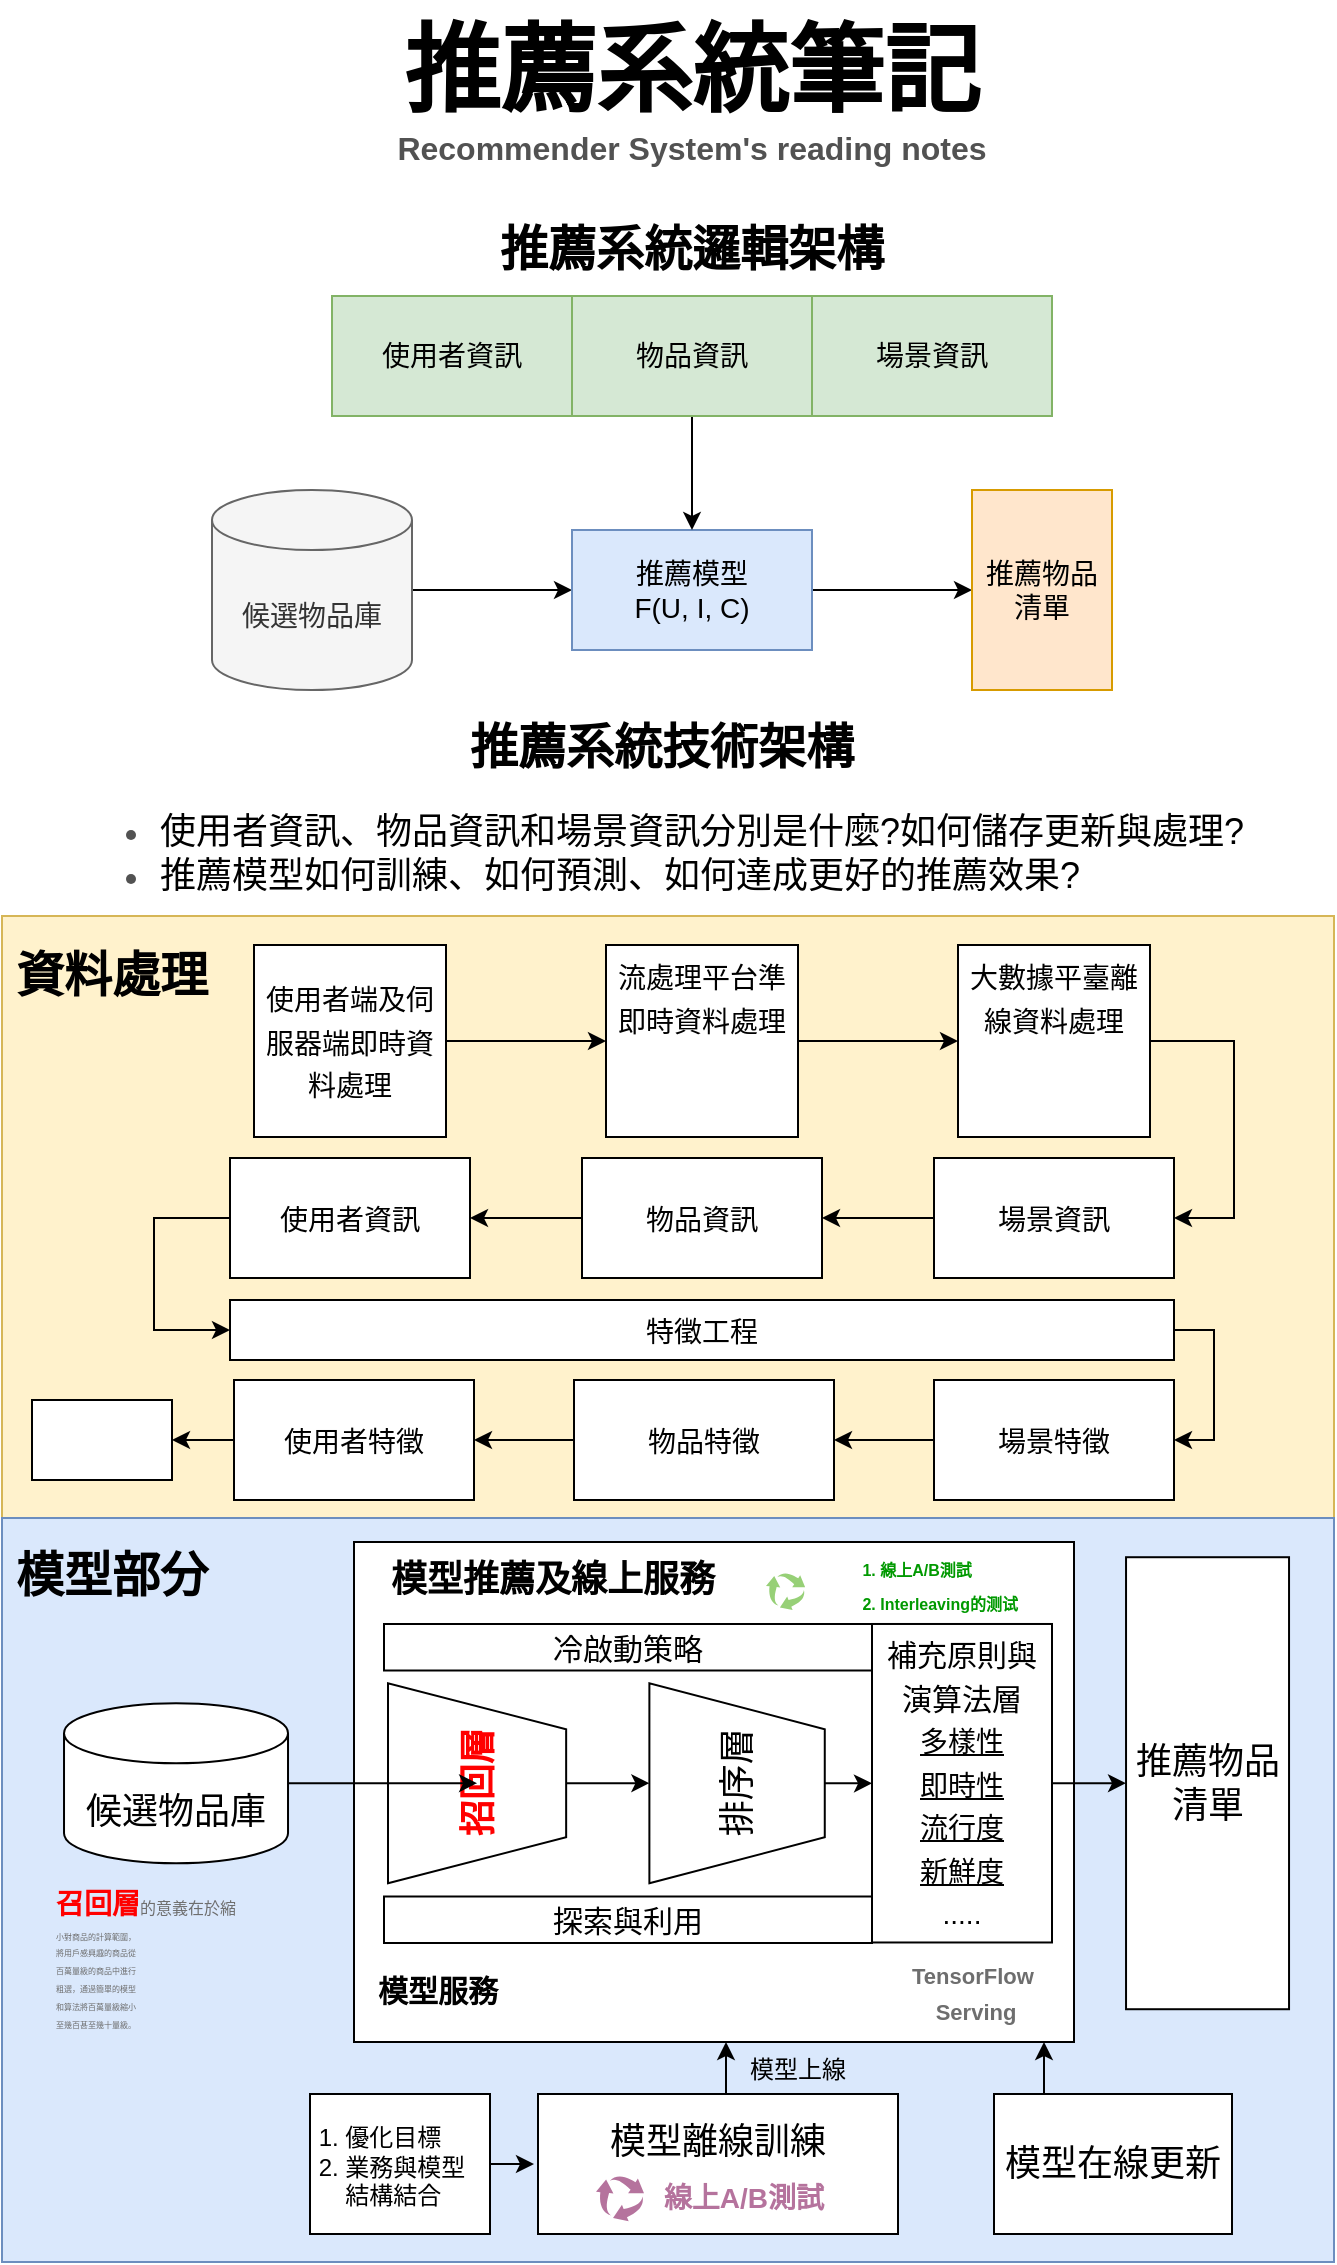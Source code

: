<mxfile version="15.8.6" type="github" pages="2">
  <diagram id="5sF5ZyrV6DTs_JzKhUMP" name="第1頁">
    <mxGraphModel dx="1185" dy="635" grid="1" gridSize="10" guides="1" tooltips="1" connect="1" arrows="1" fold="1" page="1" pageScale="1" pageWidth="827" pageHeight="1169" math="0" shadow="0">
      <root>
        <mxCell id="0" />
        <mxCell id="1" parent="0" />
        <mxCell id="dWe2MXaykKoBHlvBB-Hw-3" value="" style="edgeStyle=orthogonalEdgeStyle;rounded=0;orthogonalLoop=1;jettySize=auto;html=1;" edge="1" parent="1" source="dWe2MXaykKoBHlvBB-Hw-1" target="dWe2MXaykKoBHlvBB-Hw-2">
          <mxGeometry relative="1" as="geometry" />
        </mxCell>
        <mxCell id="dWe2MXaykKoBHlvBB-Hw-1" value="&lt;font style=&quot;font-size: 14px&quot;&gt;候選物品庫&lt;/font&gt;" style="shape=cylinder3;whiteSpace=wrap;html=1;boundedLbl=1;backgroundOutline=1;size=15;fillColor=#f5f5f5;fontColor=#333333;strokeColor=#666666;" vertex="1" parent="1">
          <mxGeometry x="189" y="265" width="100" height="100" as="geometry" />
        </mxCell>
        <mxCell id="dWe2MXaykKoBHlvBB-Hw-5" value="" style="edgeStyle=orthogonalEdgeStyle;rounded=0;orthogonalLoop=1;jettySize=auto;html=1;" edge="1" parent="1" source="dWe2MXaykKoBHlvBB-Hw-2" target="dWe2MXaykKoBHlvBB-Hw-4">
          <mxGeometry relative="1" as="geometry" />
        </mxCell>
        <mxCell id="dWe2MXaykKoBHlvBB-Hw-2" value="&lt;font style=&quot;font-size: 14px&quot;&gt;推薦模型&lt;br&gt;F(U, I, C)&lt;/font&gt;" style="whiteSpace=wrap;html=1;fillColor=#dae8fc;strokeColor=#6c8ebf;" vertex="1" parent="1">
          <mxGeometry x="369" y="285" width="120" height="60" as="geometry" />
        </mxCell>
        <mxCell id="dWe2MXaykKoBHlvBB-Hw-4" value="&lt;font style=&quot;font-size: 14px&quot;&gt;推薦物品清單&lt;/font&gt;" style="whiteSpace=wrap;html=1;fillColor=#ffe6cc;strokeColor=#d79b00;" vertex="1" parent="1">
          <mxGeometry x="569" y="265" width="70" height="100" as="geometry" />
        </mxCell>
        <mxCell id="dWe2MXaykKoBHlvBB-Hw-8" value="" style="edgeStyle=orthogonalEdgeStyle;rounded=0;orthogonalLoop=1;jettySize=auto;html=1;" edge="1" parent="1" source="dWe2MXaykKoBHlvBB-Hw-6" target="dWe2MXaykKoBHlvBB-Hw-2">
          <mxGeometry relative="1" as="geometry" />
        </mxCell>
        <mxCell id="dWe2MXaykKoBHlvBB-Hw-6" value="&lt;font style=&quot;font-size: 14px&quot;&gt;物品資訊&lt;/font&gt;" style="whiteSpace=wrap;html=1;fillColor=#d5e8d4;strokeColor=#82b366;" vertex="1" parent="1">
          <mxGeometry x="369" y="168" width="120" height="60" as="geometry" />
        </mxCell>
        <mxCell id="dWe2MXaykKoBHlvBB-Hw-9" value="&lt;font style=&quot;font-size: 14px&quot;&gt;場景資訊&lt;/font&gt;" style="whiteSpace=wrap;html=1;fillColor=#d5e8d4;strokeColor=#82b366;" vertex="1" parent="1">
          <mxGeometry x="489" y="168" width="120" height="60" as="geometry" />
        </mxCell>
        <mxCell id="dWe2MXaykKoBHlvBB-Hw-11" value="&lt;font style=&quot;font-size: 14px&quot;&gt;使用者資訊&lt;/font&gt;" style="whiteSpace=wrap;html=1;fillColor=#d5e8d4;strokeColor=#82b366;" vertex="1" parent="1">
          <mxGeometry x="249" y="168" width="120" height="60" as="geometry" />
        </mxCell>
        <mxCell id="dWe2MXaykKoBHlvBB-Hw-13" value="&lt;font style=&quot;font-size: 24px&quot;&gt;&lt;b&gt;推薦系統邏輯架構&lt;/b&gt;&lt;/font&gt;" style="text;html=1;strokeColor=none;fillColor=none;align=center;verticalAlign=middle;whiteSpace=wrap;rounded=0;" vertex="1" parent="1">
          <mxGeometry x="324" y="130" width="210" height="30" as="geometry" />
        </mxCell>
        <mxCell id="dWe2MXaykKoBHlvBB-Hw-14" value="&lt;font&gt;&lt;b&gt;&lt;span style=&quot;font-size: 48px&quot;&gt;推薦系統筆記&lt;/span&gt;&lt;br&gt;&lt;font color=&quot;#525252&quot;&gt;&lt;font size=&quot;3&quot;&gt;Recommender System&#39;s&amp;nbsp;&lt;/font&gt;&lt;span style=&quot;font-size: medium&quot;&gt;reading notes&lt;/span&gt;&lt;/font&gt;&lt;/b&gt;&lt;font size=&quot;3&quot;&gt;&lt;br&gt;&lt;/font&gt;&lt;/font&gt;" style="text;html=1;strokeColor=none;fillColor=none;align=center;verticalAlign=middle;whiteSpace=wrap;rounded=0;fontSize=14;" vertex="1" parent="1">
          <mxGeometry x="208" y="20" width="442" height="90" as="geometry" />
        </mxCell>
        <mxCell id="dWe2MXaykKoBHlvBB-Hw-15" value="&lt;p style=&quot;line-height: 1.3&quot;&gt;&lt;/p&gt;&lt;div&gt;&lt;span style=&quot;color: rgb(0 , 0 , 0)&quot;&gt;&lt;font style=&quot;font-size: 24px&quot;&gt;&lt;b&gt;推薦系統技術架構&lt;/b&gt;&lt;/font&gt;&lt;/span&gt;&lt;/div&gt;&lt;div style=&quot;text-align: left&quot;&gt;&lt;ul&gt;&lt;li&gt;&lt;span style=&quot;color: rgb(0 , 0 , 0)&quot;&gt;使用者資訊、物品資訊和場景資訊分別是什麼?如何儲存更&lt;/span&gt;&lt;font color=&quot;#000000&quot;&gt;新與處理?&lt;/font&gt;&lt;/li&gt;&lt;li&gt;&lt;span&gt;&lt;font color=&quot;#000000&quot;&gt;推薦模型如何訓練、如何預測、如何達成更好的推薦效果?&lt;/font&gt;&lt;/span&gt;&lt;/li&gt;&lt;/ul&gt;&lt;/div&gt;&lt;p&gt;&lt;/p&gt;" style="text;html=1;strokeColor=none;fillColor=none;align=center;verticalAlign=middle;whiteSpace=wrap;rounded=0;fontSize=18;fontColor=#525252;" vertex="1" parent="1">
          <mxGeometry x="99" y="369" width="630" height="110" as="geometry" />
        </mxCell>
        <mxCell id="dWe2MXaykKoBHlvBB-Hw-17" value="" style="rounded=0;whiteSpace=wrap;html=1;labelBackgroundColor=#FFFF66;fontSize=18;fillColor=#fff2cc;strokeColor=#d6b656;" vertex="1" parent="1">
          <mxGeometry x="84" y="478" width="666" height="301" as="geometry" />
        </mxCell>
        <mxCell id="dWe2MXaykKoBHlvBB-Hw-19" value="&lt;font style=&quot;font-size: 24px&quot;&gt;&lt;b&gt;資料處理&lt;/b&gt;&lt;/font&gt;" style="text;html=1;strokeColor=none;fillColor=none;align=center;verticalAlign=middle;whiteSpace=wrap;rounded=0;labelBackgroundColor=none;fontSize=18;fontColor=#000000;" vertex="1" parent="1">
          <mxGeometry x="84" y="492.5" width="110" height="30" as="geometry" />
        </mxCell>
        <mxCell id="dWe2MXaykKoBHlvBB-Hw-23" value="" style="edgeStyle=orthogonalEdgeStyle;rounded=0;orthogonalLoop=1;jettySize=auto;html=1;fontSize=14;fontColor=#000000;" edge="1" parent="1" source="dWe2MXaykKoBHlvBB-Hw-21" target="dWe2MXaykKoBHlvBB-Hw-22">
          <mxGeometry relative="1" as="geometry" />
        </mxCell>
        <mxCell id="dWe2MXaykKoBHlvBB-Hw-21" value="&lt;font style=&quot;font-size: 14px&quot;&gt;使用者端及伺服器端即時資料處理&lt;/font&gt;" style="whiteSpace=wrap;html=1;aspect=fixed;labelBackgroundColor=none;fontSize=18;align=center;" vertex="1" parent="1">
          <mxGeometry x="210" y="492.5" width="96" height="96" as="geometry" />
        </mxCell>
        <mxCell id="dWe2MXaykKoBHlvBB-Hw-25" value="" style="edgeStyle=orthogonalEdgeStyle;rounded=0;orthogonalLoop=1;jettySize=auto;html=1;fontSize=14;fontColor=#000000;" edge="1" parent="1" source="dWe2MXaykKoBHlvBB-Hw-22" target="dWe2MXaykKoBHlvBB-Hw-24">
          <mxGeometry relative="1" as="geometry" />
        </mxCell>
        <mxCell id="dWe2MXaykKoBHlvBB-Hw-22" value="&lt;font style=&quot;font-size: 14px&quot;&gt;流處理平台準即時資料處理&lt;br&gt;&amp;nbsp;&amp;nbsp;&lt;br&gt;&amp;nbsp;&amp;nbsp;&lt;br&gt;&lt;/font&gt;" style="whiteSpace=wrap;html=1;aspect=fixed;labelBackgroundColor=none;fontSize=18;align=center;" vertex="1" parent="1">
          <mxGeometry x="386" y="492.5" width="96" height="96" as="geometry" />
        </mxCell>
        <mxCell id="dWe2MXaykKoBHlvBB-Hw-30" value="" style="edgeStyle=orthogonalEdgeStyle;rounded=0;orthogonalLoop=1;jettySize=auto;html=1;fontSize=14;fontColor=#000000;exitX=1;exitY=0.5;exitDx=0;exitDy=0;entryX=1;entryY=0.5;entryDx=0;entryDy=0;" edge="1" parent="1" source="dWe2MXaykKoBHlvBB-Hw-24" target="dWe2MXaykKoBHlvBB-Hw-29">
          <mxGeometry relative="1" as="geometry">
            <Array as="points">
              <mxPoint x="700" y="541" />
              <mxPoint x="700" y="629" />
            </Array>
          </mxGeometry>
        </mxCell>
        <mxCell id="dWe2MXaykKoBHlvBB-Hw-24" value="&lt;span style=&quot;font-size: 14px&quot;&gt;大數據平臺離線資料處理&lt;br&gt;&amp;nbsp;&lt;br&gt;&amp;nbsp;&lt;br&gt;&lt;/span&gt;" style="whiteSpace=wrap;html=1;aspect=fixed;labelBackgroundColor=none;fontSize=18;align=center;" vertex="1" parent="1">
          <mxGeometry x="562" y="492.5" width="96" height="96" as="geometry" />
        </mxCell>
        <mxCell id="dWe2MXaykKoBHlvBB-Hw-32" value="" style="edgeStyle=orthogonalEdgeStyle;rounded=0;orthogonalLoop=1;jettySize=auto;html=1;fontSize=14;fontColor=#000000;" edge="1" parent="1" source="dWe2MXaykKoBHlvBB-Hw-29" target="dWe2MXaykKoBHlvBB-Hw-31">
          <mxGeometry relative="1" as="geometry" />
        </mxCell>
        <mxCell id="dWe2MXaykKoBHlvBB-Hw-29" value="&lt;font style=&quot;font-size: 14px&quot;&gt;場景資訊&lt;/font&gt;" style="whiteSpace=wrap;html=1;fontSize=18;" vertex="1" parent="1">
          <mxGeometry x="550" y="599" width="120" height="60" as="geometry" />
        </mxCell>
        <mxCell id="dWe2MXaykKoBHlvBB-Hw-34" value="" style="edgeStyle=orthogonalEdgeStyle;rounded=0;orthogonalLoop=1;jettySize=auto;html=1;fontSize=14;fontColor=#000000;" edge="1" parent="1" source="dWe2MXaykKoBHlvBB-Hw-31" target="dWe2MXaykKoBHlvBB-Hw-33">
          <mxGeometry relative="1" as="geometry" />
        </mxCell>
        <mxCell id="dWe2MXaykKoBHlvBB-Hw-31" value="&lt;font style=&quot;font-size: 14px&quot;&gt;物品資訊&lt;/font&gt;" style="whiteSpace=wrap;html=1;fontSize=18;" vertex="1" parent="1">
          <mxGeometry x="374" y="599" width="120" height="60" as="geometry" />
        </mxCell>
        <mxCell id="dWe2MXaykKoBHlvBB-Hw-38" value="" style="edgeStyle=orthogonalEdgeStyle;rounded=0;orthogonalLoop=1;jettySize=auto;html=1;fontSize=14;fontColor=#000000;entryX=0;entryY=0.5;entryDx=0;entryDy=0;" edge="1" parent="1" source="dWe2MXaykKoBHlvBB-Hw-33" target="dWe2MXaykKoBHlvBB-Hw-35">
          <mxGeometry relative="1" as="geometry">
            <mxPoint x="70" y="629" as="targetPoint" />
            <Array as="points">
              <mxPoint x="160" y="629" />
              <mxPoint x="160" y="685" />
            </Array>
          </mxGeometry>
        </mxCell>
        <mxCell id="dWe2MXaykKoBHlvBB-Hw-33" value="&lt;font style=&quot;font-size: 14px&quot;&gt;使用者資訊&lt;/font&gt;" style="whiteSpace=wrap;html=1;fontSize=18;" vertex="1" parent="1">
          <mxGeometry x="198" y="599" width="120" height="60" as="geometry" />
        </mxCell>
        <mxCell id="dWe2MXaykKoBHlvBB-Hw-65" value="" style="edgeStyle=orthogonalEdgeStyle;rounded=0;orthogonalLoop=1;jettySize=auto;html=1;fontSize=14;fontColor=#000000;entryX=1;entryY=0.5;entryDx=0;entryDy=0;exitX=1;exitY=0.5;exitDx=0;exitDy=0;" edge="1" parent="1" source="dWe2MXaykKoBHlvBB-Hw-35" target="dWe2MXaykKoBHlvBB-Hw-41">
          <mxGeometry relative="1" as="geometry">
            <mxPoint x="926" y="699" as="targetPoint" />
          </mxGeometry>
        </mxCell>
        <mxCell id="dWe2MXaykKoBHlvBB-Hw-35" value="&lt;font style=&quot;font-size: 14px&quot;&gt;特徵工程&lt;/font&gt;" style="whiteSpace=wrap;html=1;fontSize=18;" vertex="1" parent="1">
          <mxGeometry x="198" y="670" width="472" height="30" as="geometry" />
        </mxCell>
        <mxCell id="dWe2MXaykKoBHlvBB-Hw-44" value="" style="edgeStyle=orthogonalEdgeStyle;rounded=0;orthogonalLoop=1;jettySize=auto;html=1;fontSize=14;fontColor=#000000;" edge="1" parent="1" source="dWe2MXaykKoBHlvBB-Hw-41" target="dWe2MXaykKoBHlvBB-Hw-43">
          <mxGeometry relative="1" as="geometry" />
        </mxCell>
        <mxCell id="dWe2MXaykKoBHlvBB-Hw-41" value="&lt;font style=&quot;font-size: 14px&quot;&gt;場景特徵&lt;/font&gt;" style="whiteSpace=wrap;html=1;fontSize=18;" vertex="1" parent="1">
          <mxGeometry x="550" y="710" width="120" height="60" as="geometry" />
        </mxCell>
        <mxCell id="dWe2MXaykKoBHlvBB-Hw-46" value="" style="edgeStyle=orthogonalEdgeStyle;rounded=0;orthogonalLoop=1;jettySize=auto;html=1;fontSize=14;fontColor=#000000;" edge="1" parent="1" source="dWe2MXaykKoBHlvBB-Hw-43" target="dWe2MXaykKoBHlvBB-Hw-45">
          <mxGeometry relative="1" as="geometry" />
        </mxCell>
        <mxCell id="dWe2MXaykKoBHlvBB-Hw-43" value="&lt;font style=&quot;font-size: 14px&quot;&gt;物品特徵&lt;/font&gt;" style="whiteSpace=wrap;html=1;fontSize=18;" vertex="1" parent="1">
          <mxGeometry x="370" y="710" width="130" height="60" as="geometry" />
        </mxCell>
        <mxCell id="M_1Vf_KlxyBdrlva_uEi-7" value="" style="edgeStyle=orthogonalEdgeStyle;rounded=0;orthogonalLoop=1;jettySize=auto;html=1;fontSize=15;fontColor=#B5739D;" edge="1" parent="1" source="dWe2MXaykKoBHlvBB-Hw-45" target="M_1Vf_KlxyBdrlva_uEi-6">
          <mxGeometry relative="1" as="geometry" />
        </mxCell>
        <mxCell id="dWe2MXaykKoBHlvBB-Hw-45" value="&lt;font style=&quot;font-size: 14px&quot;&gt;使用者特徵&lt;/font&gt;" style="whiteSpace=wrap;html=1;fontSize=18;" vertex="1" parent="1">
          <mxGeometry x="200" y="710" width="120" height="60" as="geometry" />
        </mxCell>
        <mxCell id="dWe2MXaykKoBHlvBB-Hw-47" value="" style="rounded=0;whiteSpace=wrap;html=1;labelBackgroundColor=none;fontSize=24;fillColor=#dae8fc;strokeColor=#6c8ebf;" vertex="1" parent="1">
          <mxGeometry x="84" y="779" width="666" height="372" as="geometry" />
        </mxCell>
        <mxCell id="dWe2MXaykKoBHlvBB-Hw-48" value="&lt;span style=&quot;font-size: 24px&quot;&gt;&lt;b&gt;模型部分&lt;/b&gt;&lt;/span&gt;" style="text;html=1;strokeColor=none;fillColor=none;align=center;verticalAlign=middle;whiteSpace=wrap;rounded=0;labelBackgroundColor=none;fontSize=18;fontColor=#000000;" vertex="1" parent="1">
          <mxGeometry x="84" y="793" width="110" height="30" as="geometry" />
        </mxCell>
        <mxCell id="dWe2MXaykKoBHlvBB-Hw-49" value="&lt;font style=&quot;font-size: 18px&quot;&gt;候選物品庫&lt;/font&gt;" style="shape=cylinder3;whiteSpace=wrap;html=1;boundedLbl=1;backgroundOutline=1;size=15;labelBackgroundColor=none;fontSize=24;" vertex="1" parent="1">
          <mxGeometry x="115.01" y="871.61" width="112" height="80" as="geometry" />
        </mxCell>
        <mxCell id="dWe2MXaykKoBHlvBB-Hw-50" value="" style="whiteSpace=wrap;html=1;fontSize=24;" vertex="1" parent="1">
          <mxGeometry x="260" y="791" width="360" height="250" as="geometry" />
        </mxCell>
        <mxCell id="dWe2MXaykKoBHlvBB-Hw-56" value="" style="edgeStyle=orthogonalEdgeStyle;rounded=0;orthogonalLoop=1;jettySize=auto;html=1;fontSize=18;fontColor=#000000;" edge="1" parent="1" source="dWe2MXaykKoBHlvBB-Hw-54" target="dWe2MXaykKoBHlvBB-Hw-55">
          <mxGeometry relative="1" as="geometry" />
        </mxCell>
        <mxCell id="dWe2MXaykKoBHlvBB-Hw-54" value="&lt;font color=&quot;#ff0000&quot;&gt;&lt;b&gt;招回層&lt;/b&gt;&lt;/font&gt;" style="verticalLabelPosition=middle;verticalAlign=middle;html=1;shape=trapezoid;perimeter=trapezoidPerimeter;whiteSpace=wrap;size=0.23;arcSize=10;flipV=1;labelPosition=center;align=center;labelBackgroundColor=none;fontSize=18;fontColor=#000000;fillColor=none;rotation=-90;" vertex="1" parent="1">
          <mxGeometry x="271.54" y="867.08" width="100" height="89.07" as="geometry" />
        </mxCell>
        <mxCell id="dWe2MXaykKoBHlvBB-Hw-85" value="" style="edgeStyle=orthogonalEdgeStyle;rounded=0;orthogonalLoop=1;jettySize=auto;html=1;fontSize=18;fontColor=#B5739D;entryX=0;entryY=0.5;entryDx=0;entryDy=0;" edge="1" parent="1" source="dWe2MXaykKoBHlvBB-Hw-55" target="dWe2MXaykKoBHlvBB-Hw-58">
          <mxGeometry relative="1" as="geometry">
            <mxPoint x="442" y="911.37" as="targetPoint" />
          </mxGeometry>
        </mxCell>
        <mxCell id="dWe2MXaykKoBHlvBB-Hw-55" value="排序層" style="verticalLabelPosition=middle;verticalAlign=middle;html=1;shape=trapezoid;perimeter=trapezoidPerimeter;whiteSpace=wrap;size=0.23;arcSize=10;flipV=1;labelPosition=center;align=center;labelBackgroundColor=none;fontSize=18;fontColor=#000000;fillColor=none;rotation=-90;" vertex="1" parent="1">
          <mxGeometry x="401.54" y="867.77" width="100" height="87.69" as="geometry" />
        </mxCell>
        <mxCell id="dWe2MXaykKoBHlvBB-Hw-62" value="" style="edgeStyle=orthogonalEdgeStyle;rounded=0;orthogonalLoop=1;jettySize=auto;html=1;fontSize=14;fontColor=#000000;" edge="1" parent="1" source="dWe2MXaykKoBHlvBB-Hw-58" target="dWe2MXaykKoBHlvBB-Hw-61">
          <mxGeometry relative="1" as="geometry" />
        </mxCell>
        <mxCell id="dWe2MXaykKoBHlvBB-Hw-58" value="&lt;font&gt;&lt;font style=&quot;font-size: 15px&quot;&gt;補充原則與演算法層&lt;/font&gt;&lt;br&gt;&lt;u style=&quot;font-size: 14px&quot;&gt;多樣性&lt;br&gt;即時性&lt;br&gt;流行度&lt;br&gt;新鮮度&lt;br&gt;&lt;/u&gt;&lt;span style=&quot;font-size: 14px&quot;&gt;.....&lt;/span&gt;&lt;br&gt;&lt;/font&gt;" style="rounded=0;whiteSpace=wrap;html=1;labelBackgroundColor=none;fontSize=18;fontColor=#000000;fillColor=none;" vertex="1" parent="1">
          <mxGeometry x="519" y="831.99" width="90" height="159.25" as="geometry" />
        </mxCell>
        <mxCell id="dWe2MXaykKoBHlvBB-Hw-61" value="推薦物品&lt;br&gt;清單" style="whiteSpace=wrap;html=1;rounded=0;fontSize=18;" vertex="1" parent="1">
          <mxGeometry x="646.02" y="798.61" width="81.5" height="226" as="geometry" />
        </mxCell>
        <mxCell id="M_1Vf_KlxyBdrlva_uEi-17" value="" style="edgeStyle=orthogonalEdgeStyle;rounded=0;orthogonalLoop=1;jettySize=auto;html=1;fontSize=15;fontColor=#000000;" edge="1" parent="1" source="dWe2MXaykKoBHlvBB-Hw-66">
          <mxGeometry relative="1" as="geometry">
            <mxPoint x="446" y="1041" as="targetPoint" />
            <Array as="points">
              <mxPoint x="446" y="1051" />
              <mxPoint x="446" y="1051" />
            </Array>
          </mxGeometry>
        </mxCell>
        <mxCell id="dWe2MXaykKoBHlvBB-Hw-66" value="&lt;font style=&quot;font-size: 18px&quot;&gt;模型離線訓練&lt;br&gt;&amp;nbsp;&amp;nbsp;&lt;/font&gt;" style="rounded=0;whiteSpace=wrap;html=1;labelBackgroundColor=none;fontSize=14;" vertex="1" parent="1">
          <mxGeometry x="352" y="1067" width="180" height="70" as="geometry" />
        </mxCell>
        <mxCell id="dWe2MXaykKoBHlvBB-Hw-70" value="" style="edgeStyle=orthogonalEdgeStyle;rounded=0;orthogonalLoop=1;jettySize=auto;html=1;fontSize=14;fontColor=#000000;" edge="1" parent="1" source="dWe2MXaykKoBHlvBB-Hw-67">
          <mxGeometry relative="1" as="geometry">
            <mxPoint x="605" y="1041" as="targetPoint" />
            <Array as="points">
              <mxPoint x="605" y="1041" />
              <mxPoint x="605" y="1041" />
            </Array>
          </mxGeometry>
        </mxCell>
        <mxCell id="dWe2MXaykKoBHlvBB-Hw-67" value="&lt;font style=&quot;font-size: 18px&quot;&gt;模型在線更新&lt;/font&gt;" style="rounded=0;whiteSpace=wrap;html=1;labelBackgroundColor=none;fontSize=14;" vertex="1" parent="1">
          <mxGeometry x="580" y="1067" width="119" height="70" as="geometry" />
        </mxCell>
        <mxCell id="dWe2MXaykKoBHlvBB-Hw-73" value="" style="sketch=0;html=1;aspect=fixed;strokeColor=none;shadow=0;align=center;verticalAlign=top;fillColor=#97D077;shape=mxgraph.gcp2.arrow_cycle;labelBackgroundColor=none;fontSize=14;fontColor=#000000;" vertex="1" parent="1">
          <mxGeometry x="466" y="806.4" width="19.58" height="18.6" as="geometry" />
        </mxCell>
        <mxCell id="dWe2MXaykKoBHlvBB-Hw-74" value="&lt;div style=&quot;text-align: left&quot;&gt;&lt;b style=&quot;font-size: 8px ; color: rgb(0 , 153 , 0)&quot;&gt;&amp;nbsp;1. 線上A/B測試&lt;/b&gt;&lt;/div&gt;&lt;font color=&quot;#009900&quot;&gt;&lt;div style=&quot;text-align: left&quot;&gt;&lt;b style=&quot;font-size: 8px&quot;&gt;&amp;nbsp;2. Interleaving的测试&lt;/b&gt;&lt;/div&gt;&lt;/font&gt;" style="text;html=1;strokeColor=none;fillColor=none;align=center;verticalAlign=middle;whiteSpace=wrap;rounded=0;labelBackgroundColor=none;fontSize=14;fontColor=#000000;" vertex="1" parent="1">
          <mxGeometry x="482" y="796.7" width="140" height="29.3" as="geometry" />
        </mxCell>
        <mxCell id="dWe2MXaykKoBHlvBB-Hw-75" value="" style="sketch=0;html=1;aspect=fixed;strokeColor=none;shadow=0;align=center;verticalAlign=top;fillColor=#B5739D;shape=mxgraph.gcp2.arrow_cycle;labelBackgroundColor=none;fontSize=14;" vertex="1" parent="1">
          <mxGeometry x="381" y="1107.8" width="24" height="22.8" as="geometry" />
        </mxCell>
        <mxCell id="dWe2MXaykKoBHlvBB-Hw-76" value="&lt;b&gt;&lt;font color=&quot;#b5739d&quot;&gt;線上A/B測試&lt;/font&gt;&lt;/b&gt;" style="text;html=1;strokeColor=none;fillColor=none;align=center;verticalAlign=middle;whiteSpace=wrap;rounded=0;labelBackgroundColor=none;fontSize=14;fontColor=#000000;" vertex="1" parent="1">
          <mxGeometry x="412" y="1104.2" width="86" height="30" as="geometry" />
        </mxCell>
        <mxCell id="M_1Vf_KlxyBdrlva_uEi-1" value="" style="shape=image;verticalLabelPosition=bottom;labelBackgroundColor=#ffffff;verticalAlign=top;aspect=fixed;imageAspect=0;image=https://upload.wikimedia.org/wikipedia/commons/thumb/7/70/Apache_Flink_logo.svg/1200px-Apache_Flink_logo.svg.png;" vertex="1" parent="1">
          <mxGeometry x="405.45" y="548" width="57.1" height="28" as="geometry" />
        </mxCell>
        <mxCell id="M_1Vf_KlxyBdrlva_uEi-2" value="" style="shape=image;verticalLabelPosition=bottom;labelBackgroundColor=#ffffff;verticalAlign=top;aspect=fixed;imageAspect=0;image=https://myoceane.fr/wp-content/uploads/2020/06/Apache_Spark_logo.svg_.png;" vertex="1" parent="1">
          <mxGeometry x="587.53" y="560.65" width="44.94" height="23.43" as="geometry" />
        </mxCell>
        <mxCell id="M_1Vf_KlxyBdrlva_uEi-3" value="" style="shape=image;verticalLabelPosition=bottom;labelBackgroundColor=#ffffff;verticalAlign=top;aspect=fixed;imageAspect=0;image=https://upload.wikimedia.org/wikipedia/commons/thumb/0/0e/Hadoop_logo.svg/1280px-Hadoop_logo.svg.png;" vertex="1" parent="1">
          <mxGeometry x="569" y="540.65" width="77.02" height="20" as="geometry" />
        </mxCell>
        <mxCell id="M_1Vf_KlxyBdrlva_uEi-6" value="" style="whiteSpace=wrap;html=1;fontSize=18;" vertex="1" parent="1">
          <mxGeometry x="99" y="720" width="70" height="40" as="geometry" />
        </mxCell>
        <mxCell id="M_1Vf_KlxyBdrlva_uEi-8" value="" style="shape=image;verticalLabelPosition=bottom;labelBackgroundColor=#ffffff;verticalAlign=top;aspect=fixed;imageAspect=0;image=https://myoceane.fr/wp-content/uploads/2021/01/redis.png;" vertex="1" parent="1">
          <mxGeometry x="105.51" y="731.47" width="56.99" height="19.07" as="geometry" />
        </mxCell>
        <mxCell id="dWe2MXaykKoBHlvBB-Hw-51" value="" style="edgeStyle=orthogonalEdgeStyle;rounded=0;orthogonalLoop=1;jettySize=auto;html=1;fontSize=18;fontColor=#000000;entryX=0.5;entryY=0;entryDx=0;entryDy=0;" edge="1" parent="1" source="dWe2MXaykKoBHlvBB-Hw-49" target="dWe2MXaykKoBHlvBB-Hw-54">
          <mxGeometry relative="1" as="geometry" />
        </mxCell>
        <mxCell id="M_1Vf_KlxyBdrlva_uEi-11" value="&lt;font color=&quot;#000000&quot; style=&quot;font-size: 18px&quot;&gt;&lt;b&gt;模型推薦及線上服務&lt;/b&gt;&lt;/font&gt;" style="text;html=1;strokeColor=none;fillColor=none;align=center;verticalAlign=middle;whiteSpace=wrap;rounded=0;labelBackgroundColor=none;fontSize=15;fontColor=#B5739D;" vertex="1" parent="1">
          <mxGeometry x="267.5" y="795.25" width="182.5" height="30" as="geometry" />
        </mxCell>
        <mxCell id="M_1Vf_KlxyBdrlva_uEi-12" value="冷啟動策略" style="rounded=0;whiteSpace=wrap;html=1;labelBackgroundColor=none;fontSize=15;" vertex="1" parent="1">
          <mxGeometry x="275" y="832" width="244" height="23.25" as="geometry" />
        </mxCell>
        <mxCell id="M_1Vf_KlxyBdrlva_uEi-13" value="探索與利用" style="rounded=0;whiteSpace=wrap;html=1;labelBackgroundColor=none;fontSize=15;" vertex="1" parent="1">
          <mxGeometry x="275" y="968.25" width="244" height="23.25" as="geometry" />
        </mxCell>
        <mxCell id="M_1Vf_KlxyBdrlva_uEi-18" value="&lt;b&gt;模型服務&lt;/b&gt;" style="text;html=1;strokeColor=none;fillColor=none;align=left;verticalAlign=middle;whiteSpace=wrap;rounded=0;labelBackgroundColor=none;fontSize=15;" vertex="1" parent="1">
          <mxGeometry x="270" y="995" width="340" height="40" as="geometry" />
        </mxCell>
        <mxCell id="M_1Vf_KlxyBdrlva_uEi-19" value="" style="shape=image;verticalLabelPosition=bottom;labelBackgroundColor=#ffffff;verticalAlign=top;aspect=fixed;imageAspect=0;image=https://miro.medium.com/max/336/0*7pLYtIrRNXSsER2M.png;" vertex="1" parent="1">
          <mxGeometry x="342" y="996.41" width="44" height="37.59" as="geometry" />
        </mxCell>
        <mxCell id="M_1Vf_KlxyBdrlva_uEi-25" value="" style="shape=image;verticalLabelPosition=bottom;labelBackgroundColor=#ffffff;verticalAlign=top;aspect=fixed;imageAspect=0;image=https://img.4devs.io/cover/article/preview_go-mod-intro.png;" vertex="1" parent="1">
          <mxGeometry x="390" y="1002.21" width="71" height="28.4" as="geometry" />
        </mxCell>
        <mxCell id="M_1Vf_KlxyBdrlva_uEi-26" value="" style="shape=image;verticalLabelPosition=bottom;labelBackgroundColor=#ffffff;verticalAlign=top;aspect=fixed;imageAspect=0;image=https://upload.wikimedia.org/wikipedia/zh/8/88/Java_logo.png;" vertex="1" parent="1">
          <mxGeometry x="461" y="994" width="43" height="43" as="geometry" />
        </mxCell>
        <mxCell id="M_1Vf_KlxyBdrlva_uEi-27" value="" style="shape=image;verticalLabelPosition=bottom;labelBackgroundColor=#ffffff;verticalAlign=top;aspect=fixed;imageAspect=0;image=https://miro.medium.com/max/449/1*Bh_B98GcAHTzYq21D79GLg.png;" vertex="1" parent="1">
          <mxGeometry x="510" y="1005.7" width="21" height="22.45" as="geometry" />
        </mxCell>
        <mxCell id="M_1Vf_KlxyBdrlva_uEi-28" value="&lt;b style=&quot;font-size: 11px&quot;&gt;&lt;font style=&quot;font-size: 11px&quot; color=&quot;#6e6e6e&quot;&gt;TensorFlow&lt;br style=&quot;font-size: 11px&quot;&gt;&amp;nbsp;Serving&lt;/font&gt;&lt;/b&gt;" style="text;html=1;strokeColor=none;fillColor=none;align=center;verticalAlign=middle;whiteSpace=wrap;rounded=0;labelBackgroundColor=none;fontSize=15;fontColor=#000000;" vertex="1" parent="1">
          <mxGeometry x="529" y="1000.21" width="81" height="30" as="geometry" />
        </mxCell>
        <mxCell id="M_1Vf_KlxyBdrlva_uEi-31" value="&lt;h1&gt;&lt;font style=&quot;font-size: 14px&quot; color=&quot;#ff0000&quot;&gt;召回層&lt;/font&gt;&lt;span style=&quot;font-weight: normal&quot;&gt;的意義在於縮&lt;/span&gt;&lt;/h1&gt;&lt;p&gt;&lt;span style=&quot;font-size: 4px&quot;&gt;小對商品的計算範圍，&lt;/span&gt;&lt;/p&gt;&lt;p&gt;&lt;span style=&quot;font-size: 4px&quot;&gt;將用戶感興趣的商品從&lt;/span&gt;&lt;/p&gt;&lt;p&gt;&lt;span style=&quot;font-size: 4px&quot;&gt;百萬量級的商品中進行&lt;/span&gt;&lt;/p&gt;&lt;p&gt;&lt;span style=&quot;font-size: 4px&quot;&gt;粗選，通過簡單的模型&lt;/span&gt;&lt;/p&gt;&lt;p&gt;&lt;span style=&quot;font-size: 4px&quot;&gt;和算法將百萬量級縮小&lt;/span&gt;&lt;/p&gt;&lt;p&gt;&lt;span style=&quot;font-size: 4px&quot;&gt;至幾百甚至幾十量級。&lt;/span&gt;&lt;/p&gt;" style="text;html=1;strokeColor=none;fillColor=none;spacing=5;spacingTop=-20;whiteSpace=wrap;overflow=hidden;rounded=0;labelBackgroundColor=none;fontSize=4;fontColor=#6E6E6E;" vertex="1" parent="1">
          <mxGeometry x="105.51" y="968.6" width="131" height="131.2" as="geometry" />
        </mxCell>
        <mxCell id="M_1Vf_KlxyBdrlva_uEi-36" value="" style="edgeStyle=orthogonalEdgeStyle;rounded=0;orthogonalLoop=1;jettySize=auto;html=1;fontSize=12;fontColor=#FF0000;" edge="1" parent="1" source="M_1Vf_KlxyBdrlva_uEi-33">
          <mxGeometry relative="1" as="geometry">
            <mxPoint x="350" y="1102" as="targetPoint" />
          </mxGeometry>
        </mxCell>
        <mxCell id="M_1Vf_KlxyBdrlva_uEi-33" value="&lt;div style=&quot;text-align: left&quot;&gt;&lt;span style=&quot;font-size: 12px&quot;&gt;&amp;nbsp;1. 優化目標&lt;/span&gt;&lt;/div&gt;&lt;font style=&quot;font-size: 12px&quot;&gt;&lt;div style=&quot;text-align: left&quot;&gt;&lt;span&gt;&amp;nbsp;2. 業務與模型&amp;nbsp; &amp;nbsp; &amp;nbsp; &amp;nbsp; &amp;nbsp;結構結合&lt;/span&gt;&lt;/div&gt;&lt;/font&gt;" style="rounded=0;whiteSpace=wrap;html=1;labelBackgroundColor=none;fontSize=14;" vertex="1" parent="1">
          <mxGeometry x="238" y="1067" width="90" height="70" as="geometry" />
        </mxCell>
        <mxCell id="M_1Vf_KlxyBdrlva_uEi-37" value="&lt;font color=&quot;#000000&quot;&gt;模型上線&lt;/font&gt;" style="text;html=1;strokeColor=none;fillColor=none;align=center;verticalAlign=middle;whiteSpace=wrap;rounded=0;labelBackgroundColor=none;fontSize=12;fontColor=#FF0000;" vertex="1" parent="1">
          <mxGeometry x="451.5" y="1040" width="60" height="30" as="geometry" />
        </mxCell>
      </root>
    </mxGraphModel>
  </diagram>
  <diagram id="6yIT-addH9XlsYisEmYe" name="第2頁">
    <mxGraphModel dx="1422" dy="762" grid="1" gridSize="10" guides="1" tooltips="1" connect="1" arrows="1" fold="1" page="1" pageScale="1" pageWidth="827" pageHeight="1169" math="0" shadow="0">
      <root>
        <mxCell id="6LyxOVx50uyO2xyVydwb-0" />
        <mxCell id="6LyxOVx50uyO2xyVydwb-1" parent="6LyxOVx50uyO2xyVydwb-0" />
      </root>
    </mxGraphModel>
  </diagram>
</mxfile>
